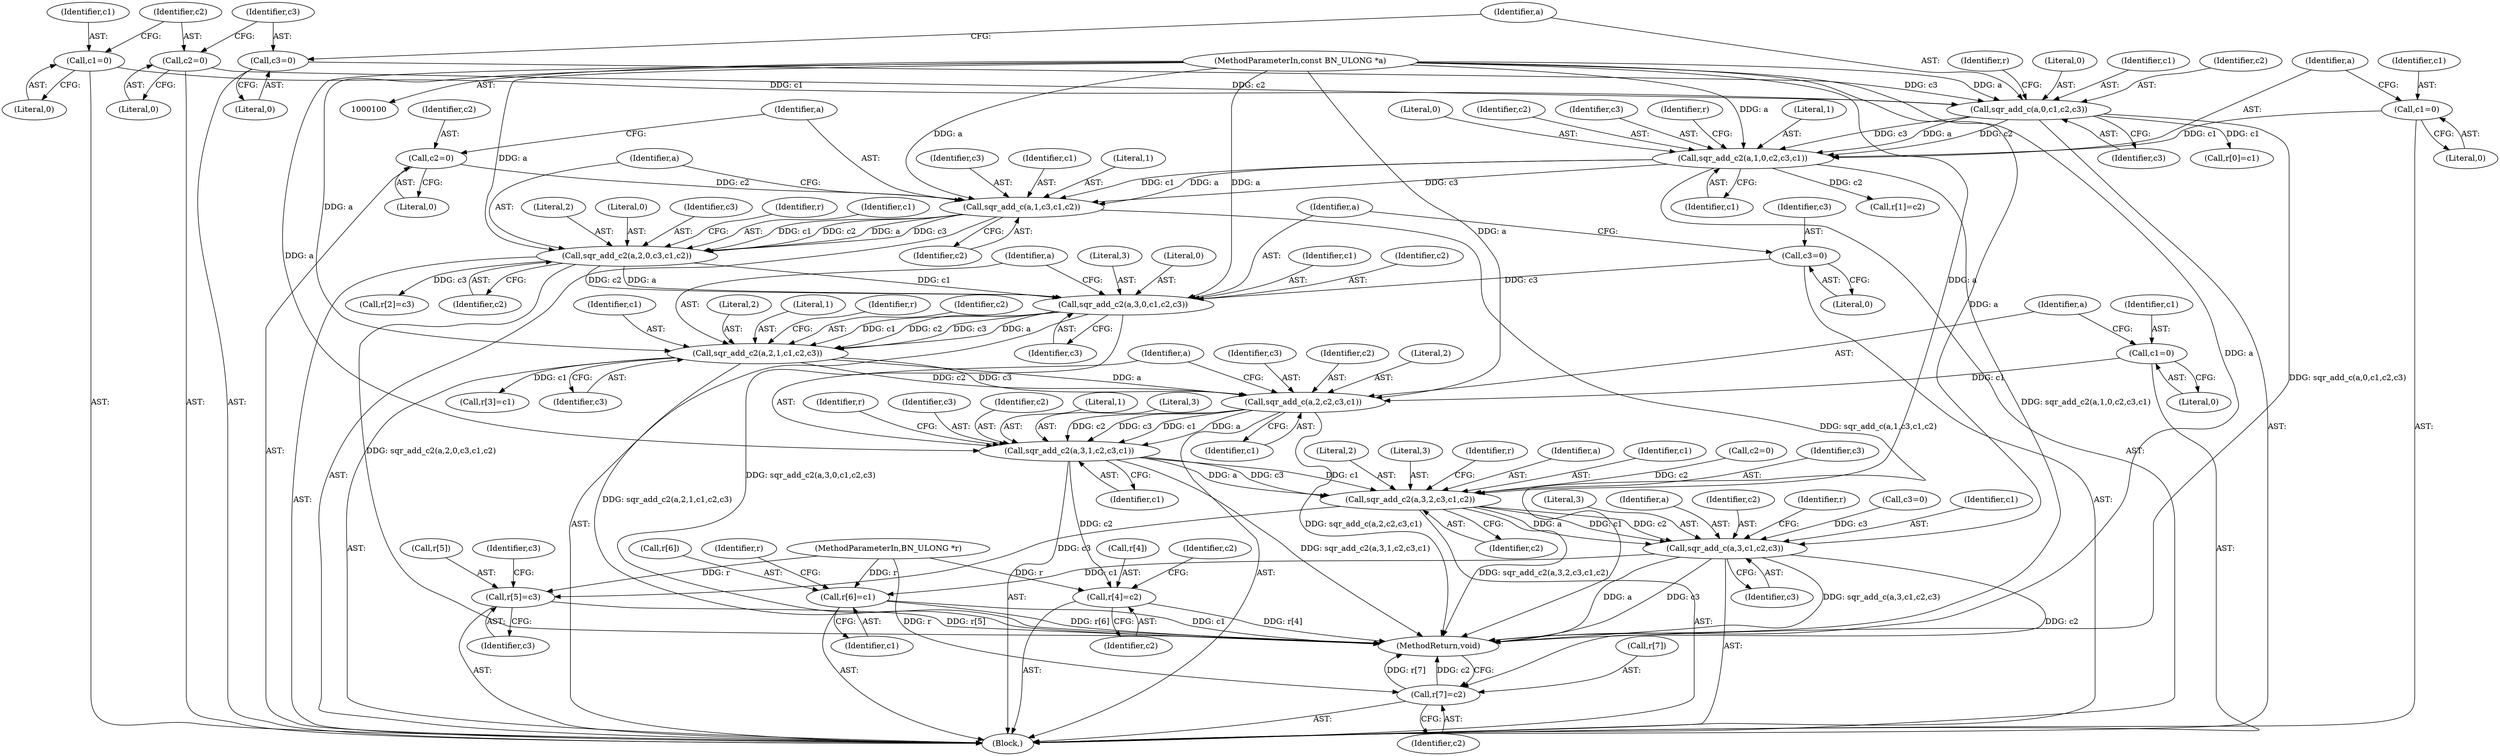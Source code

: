 digraph "0_openssl_a7a44ba55cb4f884c6bc9ceac90072dea38e66d0_1@pointer" {
"1000188" [label="(Call,sqr_add_c(a,2,c2,c3,c1))"];
"1000173" [label="(Call,sqr_add_c2(a,2,1,c1,c2,c3))"];
"1000166" [label="(Call,sqr_add_c2(a,3,0,c1,c2,c3))"];
"1000151" [label="(Call,sqr_add_c2(a,2,0,c3,c1,c2))"];
"1000145" [label="(Call,sqr_add_c(a,1,c3,c1,c2))"];
"1000130" [label="(Call,sqr_add_c2(a,1,0,c2,c3,c1))"];
"1000116" [label="(Call,sqr_add_c(a,0,c1,c2,c3))"];
"1000102" [label="(MethodParameterIn,const BN_ULONG *a)"];
"1000107" [label="(Call,c1=0)"];
"1000110" [label="(Call,c2=0)"];
"1000113" [label="(Call,c3=0)"];
"1000127" [label="(Call,c1=0)"];
"1000142" [label="(Call,c2=0)"];
"1000163" [label="(Call,c3=0)"];
"1000185" [label="(Call,c1=0)"];
"1000194" [label="(Call,sqr_add_c2(a,3,1,c2,c3,c1))"];
"1000201" [label="(Call,r[4]=c2)"];
"1000209" [label="(Call,sqr_add_c2(a,3,2,c3,c1,c2))"];
"1000216" [label="(Call,r[5]=c3)"];
"1000224" [label="(Call,sqr_add_c(a,3,c1,c2,c3))"];
"1000230" [label="(Call,r[6]=c1)"];
"1000235" [label="(Call,r[7]=c2)"];
"1000224" [label="(Call,sqr_add_c(a,3,c1,c2,c3))"];
"1000133" [label="(Literal,0)"];
"1000227" [label="(Identifier,c1)"];
"1000124" [label="(Identifier,r)"];
"1000177" [label="(Identifier,c1)"];
"1000226" [label="(Literal,3)"];
"1000137" [label="(Call,r[1]=c2)"];
"1000134" [label="(Identifier,c2)"];
"1000118" [label="(Literal,0)"];
"1000203" [label="(Identifier,r)"];
"1000166" [label="(Call,sqr_add_c2(a,3,0,c1,c2,c3))"];
"1000187" [label="(Literal,0)"];
"1000129" [label="(Literal,0)"];
"1000127" [label="(Call,c1=0)"];
"1000201" [label="(Call,r[4]=c2)"];
"1000213" [label="(Identifier,c3)"];
"1000135" [label="(Identifier,c3)"];
"1000139" [label="(Identifier,r)"];
"1000175" [label="(Literal,2)"];
"1000180" [label="(Call,r[3]=c1)"];
"1000109" [label="(Literal,0)"];
"1000132" [label="(Literal,1)"];
"1000225" [label="(Identifier,a)"];
"1000188" [label="(Call,sqr_add_c(a,2,c2,c3,c1))"];
"1000172" [label="(Identifier,c3)"];
"1000179" [label="(Identifier,c3)"];
"1000131" [label="(Identifier,a)"];
"1000222" [label="(Identifier,c3)"];
"1000185" [label="(Call,c1=0)"];
"1000199" [label="(Identifier,c3)"];
"1000165" [label="(Literal,0)"];
"1000209" [label="(Call,sqr_add_c2(a,3,2,c3,c1,c2))"];
"1000173" [label="(Call,sqr_add_c2(a,2,1,c1,c2,c3))"];
"1000116" [label="(Call,sqr_add_c(a,0,c1,c2,c3))"];
"1000194" [label="(Call,sqr_add_c2(a,3,1,c2,c3,c1))"];
"1000168" [label="(Literal,3)"];
"1000152" [label="(Identifier,a)"];
"1000115" [label="(Literal,0)"];
"1000212" [label="(Literal,2)"];
"1000119" [label="(Identifier,c1)"];
"1000230" [label="(Call,r[6]=c1)"];
"1000191" [label="(Identifier,c2)"];
"1000120" [label="(Identifier,c2)"];
"1000198" [label="(Identifier,c2)"];
"1000217" [label="(Call,r[5])"];
"1000157" [label="(Identifier,c2)"];
"1000144" [label="(Literal,0)"];
"1000229" [label="(Identifier,c3)"];
"1000117" [label="(Identifier,a)"];
"1000189" [label="(Identifier,a)"];
"1000107" [label="(Call,c1=0)"];
"1000235" [label="(Call,r[7]=c2)"];
"1000148" [label="(Identifier,c3)"];
"1000228" [label="(Identifier,c2)"];
"1000102" [label="(MethodParameterIn,const BN_ULONG *a)"];
"1000153" [label="(Literal,2)"];
"1000232" [label="(Identifier,r)"];
"1000154" [label="(Literal,0)"];
"1000216" [label="(Call,r[5]=c3)"];
"1000151" [label="(Call,sqr_add_c2(a,2,0,c3,c1,c2))"];
"1000169" [label="(Literal,0)"];
"1000143" [label="(Identifier,c2)"];
"1000190" [label="(Literal,2)"];
"1000114" [label="(Identifier,c3)"];
"1000200" [label="(Identifier,c1)"];
"1000186" [label="(Identifier,c1)"];
"1000195" [label="(Identifier,a)"];
"1000155" [label="(Identifier,c3)"];
"1000142" [label="(Call,c2=0)"];
"1000110" [label="(Call,c2=0)"];
"1000240" [label="(MethodReturn,void)"];
"1000211" [label="(Literal,3)"];
"1000234" [label="(Identifier,c1)"];
"1000108" [label="(Identifier,c1)"];
"1000197" [label="(Literal,1)"];
"1000176" [label="(Literal,1)"];
"1000170" [label="(Identifier,c1)"];
"1000146" [label="(Identifier,a)"];
"1000121" [label="(Identifier,c3)"];
"1000112" [label="(Literal,0)"];
"1000101" [label="(MethodParameterIn,BN_ULONG *r)"];
"1000158" [label="(Call,r[2]=c3)"];
"1000196" [label="(Literal,3)"];
"1000163" [label="(Call,c3=0)"];
"1000149" [label="(Identifier,c1)"];
"1000122" [label="(Call,r[0]=c1)"];
"1000147" [label="(Literal,1)"];
"1000193" [label="(Identifier,c1)"];
"1000207" [label="(Identifier,c2)"];
"1000192" [label="(Identifier,c3)"];
"1000156" [label="(Identifier,c1)"];
"1000239" [label="(Identifier,c2)"];
"1000128" [label="(Identifier,c1)"];
"1000220" [label="(Identifier,c3)"];
"1000150" [label="(Identifier,c2)"];
"1000218" [label="(Identifier,r)"];
"1000210" [label="(Identifier,a)"];
"1000182" [label="(Identifier,r)"];
"1000174" [label="(Identifier,a)"];
"1000164" [label="(Identifier,c3)"];
"1000145" [label="(Call,sqr_add_c(a,1,c3,c1,c2))"];
"1000171" [label="(Identifier,c2)"];
"1000214" [label="(Identifier,c1)"];
"1000178" [label="(Identifier,c2)"];
"1000130" [label="(Call,sqr_add_c2(a,1,0,c2,c3,c1))"];
"1000205" [label="(Identifier,c2)"];
"1000236" [label="(Call,r[7])"];
"1000103" [label="(Block,)"];
"1000111" [label="(Identifier,c2)"];
"1000221" [label="(Call,c3=0)"];
"1000231" [label="(Call,r[6])"];
"1000215" [label="(Identifier,c2)"];
"1000237" [label="(Identifier,r)"];
"1000206" [label="(Call,c2=0)"];
"1000113" [label="(Call,c3=0)"];
"1000160" [label="(Identifier,r)"];
"1000202" [label="(Call,r[4])"];
"1000167" [label="(Identifier,a)"];
"1000136" [label="(Identifier,c1)"];
"1000188" -> "1000103"  [label="AST: "];
"1000188" -> "1000193"  [label="CFG: "];
"1000189" -> "1000188"  [label="AST: "];
"1000190" -> "1000188"  [label="AST: "];
"1000191" -> "1000188"  [label="AST: "];
"1000192" -> "1000188"  [label="AST: "];
"1000193" -> "1000188"  [label="AST: "];
"1000195" -> "1000188"  [label="CFG: "];
"1000188" -> "1000240"  [label="DDG: sqr_add_c(a,2,c2,c3,c1)"];
"1000173" -> "1000188"  [label="DDG: a"];
"1000173" -> "1000188"  [label="DDG: c2"];
"1000173" -> "1000188"  [label="DDG: c3"];
"1000102" -> "1000188"  [label="DDG: a"];
"1000185" -> "1000188"  [label="DDG: c1"];
"1000188" -> "1000194"  [label="DDG: a"];
"1000188" -> "1000194"  [label="DDG: c2"];
"1000188" -> "1000194"  [label="DDG: c3"];
"1000188" -> "1000194"  [label="DDG: c1"];
"1000173" -> "1000103"  [label="AST: "];
"1000173" -> "1000179"  [label="CFG: "];
"1000174" -> "1000173"  [label="AST: "];
"1000175" -> "1000173"  [label="AST: "];
"1000176" -> "1000173"  [label="AST: "];
"1000177" -> "1000173"  [label="AST: "];
"1000178" -> "1000173"  [label="AST: "];
"1000179" -> "1000173"  [label="AST: "];
"1000182" -> "1000173"  [label="CFG: "];
"1000173" -> "1000240"  [label="DDG: sqr_add_c2(a,2,1,c1,c2,c3)"];
"1000166" -> "1000173"  [label="DDG: a"];
"1000166" -> "1000173"  [label="DDG: c1"];
"1000166" -> "1000173"  [label="DDG: c2"];
"1000166" -> "1000173"  [label="DDG: c3"];
"1000102" -> "1000173"  [label="DDG: a"];
"1000173" -> "1000180"  [label="DDG: c1"];
"1000166" -> "1000103"  [label="AST: "];
"1000166" -> "1000172"  [label="CFG: "];
"1000167" -> "1000166"  [label="AST: "];
"1000168" -> "1000166"  [label="AST: "];
"1000169" -> "1000166"  [label="AST: "];
"1000170" -> "1000166"  [label="AST: "];
"1000171" -> "1000166"  [label="AST: "];
"1000172" -> "1000166"  [label="AST: "];
"1000174" -> "1000166"  [label="CFG: "];
"1000166" -> "1000240"  [label="DDG: sqr_add_c2(a,3,0,c1,c2,c3)"];
"1000151" -> "1000166"  [label="DDG: a"];
"1000151" -> "1000166"  [label="DDG: c1"];
"1000151" -> "1000166"  [label="DDG: c2"];
"1000102" -> "1000166"  [label="DDG: a"];
"1000163" -> "1000166"  [label="DDG: c3"];
"1000151" -> "1000103"  [label="AST: "];
"1000151" -> "1000157"  [label="CFG: "];
"1000152" -> "1000151"  [label="AST: "];
"1000153" -> "1000151"  [label="AST: "];
"1000154" -> "1000151"  [label="AST: "];
"1000155" -> "1000151"  [label="AST: "];
"1000156" -> "1000151"  [label="AST: "];
"1000157" -> "1000151"  [label="AST: "];
"1000160" -> "1000151"  [label="CFG: "];
"1000151" -> "1000240"  [label="DDG: sqr_add_c2(a,2,0,c3,c1,c2)"];
"1000145" -> "1000151"  [label="DDG: a"];
"1000145" -> "1000151"  [label="DDG: c3"];
"1000145" -> "1000151"  [label="DDG: c1"];
"1000145" -> "1000151"  [label="DDG: c2"];
"1000102" -> "1000151"  [label="DDG: a"];
"1000151" -> "1000158"  [label="DDG: c3"];
"1000145" -> "1000103"  [label="AST: "];
"1000145" -> "1000150"  [label="CFG: "];
"1000146" -> "1000145"  [label="AST: "];
"1000147" -> "1000145"  [label="AST: "];
"1000148" -> "1000145"  [label="AST: "];
"1000149" -> "1000145"  [label="AST: "];
"1000150" -> "1000145"  [label="AST: "];
"1000152" -> "1000145"  [label="CFG: "];
"1000145" -> "1000240"  [label="DDG: sqr_add_c(a,1,c3,c1,c2)"];
"1000130" -> "1000145"  [label="DDG: a"];
"1000130" -> "1000145"  [label="DDG: c3"];
"1000130" -> "1000145"  [label="DDG: c1"];
"1000102" -> "1000145"  [label="DDG: a"];
"1000142" -> "1000145"  [label="DDG: c2"];
"1000130" -> "1000103"  [label="AST: "];
"1000130" -> "1000136"  [label="CFG: "];
"1000131" -> "1000130"  [label="AST: "];
"1000132" -> "1000130"  [label="AST: "];
"1000133" -> "1000130"  [label="AST: "];
"1000134" -> "1000130"  [label="AST: "];
"1000135" -> "1000130"  [label="AST: "];
"1000136" -> "1000130"  [label="AST: "];
"1000139" -> "1000130"  [label="CFG: "];
"1000130" -> "1000240"  [label="DDG: sqr_add_c2(a,1,0,c2,c3,c1)"];
"1000116" -> "1000130"  [label="DDG: a"];
"1000116" -> "1000130"  [label="DDG: c2"];
"1000116" -> "1000130"  [label="DDG: c3"];
"1000102" -> "1000130"  [label="DDG: a"];
"1000127" -> "1000130"  [label="DDG: c1"];
"1000130" -> "1000137"  [label="DDG: c2"];
"1000116" -> "1000103"  [label="AST: "];
"1000116" -> "1000121"  [label="CFG: "];
"1000117" -> "1000116"  [label="AST: "];
"1000118" -> "1000116"  [label="AST: "];
"1000119" -> "1000116"  [label="AST: "];
"1000120" -> "1000116"  [label="AST: "];
"1000121" -> "1000116"  [label="AST: "];
"1000124" -> "1000116"  [label="CFG: "];
"1000116" -> "1000240"  [label="DDG: sqr_add_c(a,0,c1,c2,c3)"];
"1000102" -> "1000116"  [label="DDG: a"];
"1000107" -> "1000116"  [label="DDG: c1"];
"1000110" -> "1000116"  [label="DDG: c2"];
"1000113" -> "1000116"  [label="DDG: c3"];
"1000116" -> "1000122"  [label="DDG: c1"];
"1000102" -> "1000100"  [label="AST: "];
"1000102" -> "1000240"  [label="DDG: a"];
"1000102" -> "1000194"  [label="DDG: a"];
"1000102" -> "1000209"  [label="DDG: a"];
"1000102" -> "1000224"  [label="DDG: a"];
"1000107" -> "1000103"  [label="AST: "];
"1000107" -> "1000109"  [label="CFG: "];
"1000108" -> "1000107"  [label="AST: "];
"1000109" -> "1000107"  [label="AST: "];
"1000111" -> "1000107"  [label="CFG: "];
"1000110" -> "1000103"  [label="AST: "];
"1000110" -> "1000112"  [label="CFG: "];
"1000111" -> "1000110"  [label="AST: "];
"1000112" -> "1000110"  [label="AST: "];
"1000114" -> "1000110"  [label="CFG: "];
"1000113" -> "1000103"  [label="AST: "];
"1000113" -> "1000115"  [label="CFG: "];
"1000114" -> "1000113"  [label="AST: "];
"1000115" -> "1000113"  [label="AST: "];
"1000117" -> "1000113"  [label="CFG: "];
"1000127" -> "1000103"  [label="AST: "];
"1000127" -> "1000129"  [label="CFG: "];
"1000128" -> "1000127"  [label="AST: "];
"1000129" -> "1000127"  [label="AST: "];
"1000131" -> "1000127"  [label="CFG: "];
"1000142" -> "1000103"  [label="AST: "];
"1000142" -> "1000144"  [label="CFG: "];
"1000143" -> "1000142"  [label="AST: "];
"1000144" -> "1000142"  [label="AST: "];
"1000146" -> "1000142"  [label="CFG: "];
"1000163" -> "1000103"  [label="AST: "];
"1000163" -> "1000165"  [label="CFG: "];
"1000164" -> "1000163"  [label="AST: "];
"1000165" -> "1000163"  [label="AST: "];
"1000167" -> "1000163"  [label="CFG: "];
"1000185" -> "1000103"  [label="AST: "];
"1000185" -> "1000187"  [label="CFG: "];
"1000186" -> "1000185"  [label="AST: "];
"1000187" -> "1000185"  [label="AST: "];
"1000189" -> "1000185"  [label="CFG: "];
"1000194" -> "1000103"  [label="AST: "];
"1000194" -> "1000200"  [label="CFG: "];
"1000195" -> "1000194"  [label="AST: "];
"1000196" -> "1000194"  [label="AST: "];
"1000197" -> "1000194"  [label="AST: "];
"1000198" -> "1000194"  [label="AST: "];
"1000199" -> "1000194"  [label="AST: "];
"1000200" -> "1000194"  [label="AST: "];
"1000203" -> "1000194"  [label="CFG: "];
"1000194" -> "1000240"  [label="DDG: sqr_add_c2(a,3,1,c2,c3,c1)"];
"1000194" -> "1000201"  [label="DDG: c2"];
"1000194" -> "1000209"  [label="DDG: a"];
"1000194" -> "1000209"  [label="DDG: c3"];
"1000194" -> "1000209"  [label="DDG: c1"];
"1000201" -> "1000103"  [label="AST: "];
"1000201" -> "1000205"  [label="CFG: "];
"1000202" -> "1000201"  [label="AST: "];
"1000205" -> "1000201"  [label="AST: "];
"1000207" -> "1000201"  [label="CFG: "];
"1000201" -> "1000240"  [label="DDG: r[4]"];
"1000101" -> "1000201"  [label="DDG: r"];
"1000209" -> "1000103"  [label="AST: "];
"1000209" -> "1000215"  [label="CFG: "];
"1000210" -> "1000209"  [label="AST: "];
"1000211" -> "1000209"  [label="AST: "];
"1000212" -> "1000209"  [label="AST: "];
"1000213" -> "1000209"  [label="AST: "];
"1000214" -> "1000209"  [label="AST: "];
"1000215" -> "1000209"  [label="AST: "];
"1000218" -> "1000209"  [label="CFG: "];
"1000209" -> "1000240"  [label="DDG: sqr_add_c2(a,3,2,c3,c1,c2)"];
"1000206" -> "1000209"  [label="DDG: c2"];
"1000209" -> "1000216"  [label="DDG: c3"];
"1000209" -> "1000224"  [label="DDG: a"];
"1000209" -> "1000224"  [label="DDG: c1"];
"1000209" -> "1000224"  [label="DDG: c2"];
"1000216" -> "1000103"  [label="AST: "];
"1000216" -> "1000220"  [label="CFG: "];
"1000217" -> "1000216"  [label="AST: "];
"1000220" -> "1000216"  [label="AST: "];
"1000222" -> "1000216"  [label="CFG: "];
"1000216" -> "1000240"  [label="DDG: r[5]"];
"1000101" -> "1000216"  [label="DDG: r"];
"1000224" -> "1000103"  [label="AST: "];
"1000224" -> "1000229"  [label="CFG: "];
"1000225" -> "1000224"  [label="AST: "];
"1000226" -> "1000224"  [label="AST: "];
"1000227" -> "1000224"  [label="AST: "];
"1000228" -> "1000224"  [label="AST: "];
"1000229" -> "1000224"  [label="AST: "];
"1000232" -> "1000224"  [label="CFG: "];
"1000224" -> "1000240"  [label="DDG: a"];
"1000224" -> "1000240"  [label="DDG: c3"];
"1000224" -> "1000240"  [label="DDG: sqr_add_c(a,3,c1,c2,c3)"];
"1000221" -> "1000224"  [label="DDG: c3"];
"1000224" -> "1000230"  [label="DDG: c1"];
"1000224" -> "1000235"  [label="DDG: c2"];
"1000230" -> "1000103"  [label="AST: "];
"1000230" -> "1000234"  [label="CFG: "];
"1000231" -> "1000230"  [label="AST: "];
"1000234" -> "1000230"  [label="AST: "];
"1000237" -> "1000230"  [label="CFG: "];
"1000230" -> "1000240"  [label="DDG: r[6]"];
"1000230" -> "1000240"  [label="DDG: c1"];
"1000101" -> "1000230"  [label="DDG: r"];
"1000235" -> "1000103"  [label="AST: "];
"1000235" -> "1000239"  [label="CFG: "];
"1000236" -> "1000235"  [label="AST: "];
"1000239" -> "1000235"  [label="AST: "];
"1000240" -> "1000235"  [label="CFG: "];
"1000235" -> "1000240"  [label="DDG: r[7]"];
"1000235" -> "1000240"  [label="DDG: c2"];
"1000101" -> "1000235"  [label="DDG: r"];
}
